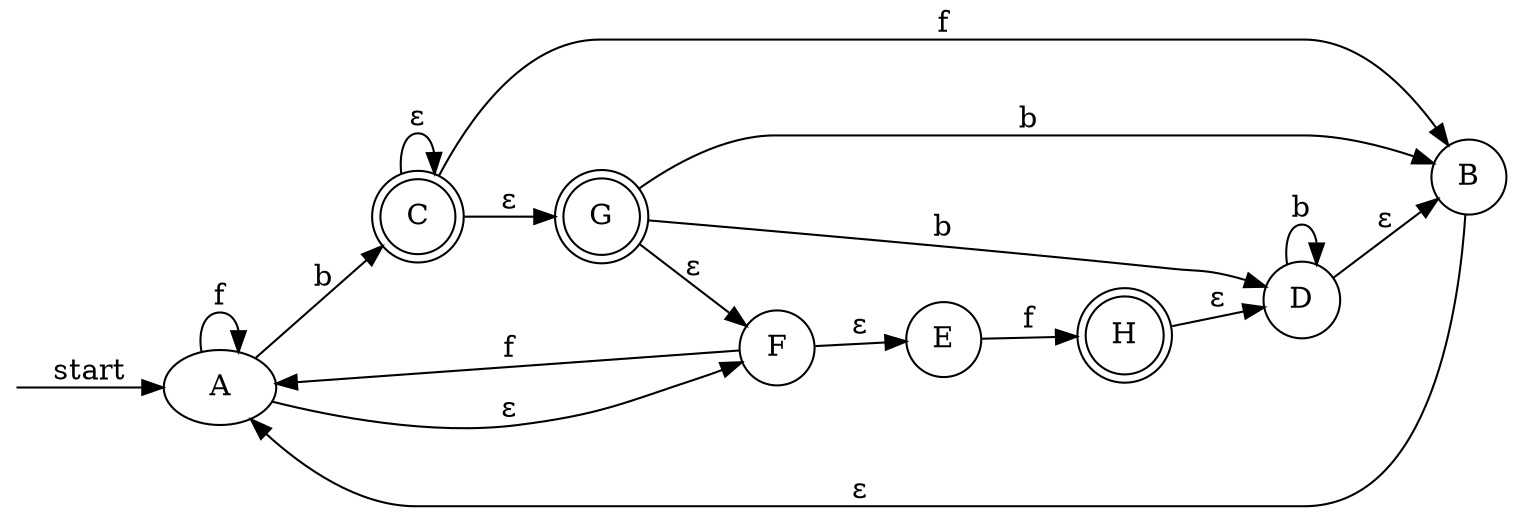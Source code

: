 digraph enfa {
    rankdir = LR;
    __start [style = invis, shape = point];
    __start -> "A" [ label = "start" ];
    node [shape = doublecircle]; "C" "G" "H"
    node [shape = circle];
    "B" -> "A" [ label = "&epsilon;" ];
    "D" -> "D" [ label = "b" ];
    "C" -> "C" [ label = "&epsilon;" ];
    "C" -> "G" [ label = "&epsilon;" ];
    "E" -> "H" [ label = "f" ];
    "A" -> "C" [ label = "b" ];
    "F" -> "E" [ label = "&epsilon;" ];
    "C" -> "B" [ label = "f" ];
    "G" -> "D" [ label = "b" ];
    "G" -> "B" [ label = "b" ];
    "A" -> "F" [ label = "&epsilon;" ];
    "G" -> "F" [ label = "&epsilon;" ];
    "F" -> "A" [ label = "f" ];
    "A" -> "A" [ label = "f" ];
    "D" -> "B" [ label = "&epsilon;" ];
    "H" -> "D" [ label = "&epsilon;" ];
}
